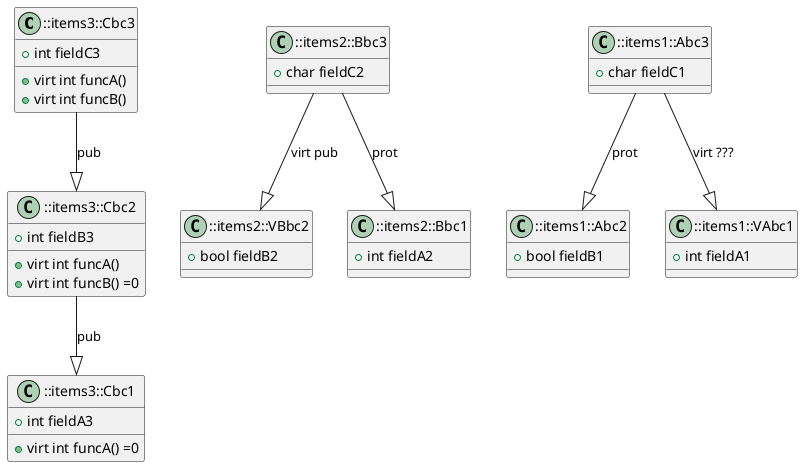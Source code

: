 @startuml

class "::items3::Cbc3" as item_0 {
    {field} + int fieldC3
    {method} +virt int funcA() 
    {method} +virt int funcB() 
}
class "::items3::Cbc2" as item_1 {
    {field} + int fieldB3
    {method} +virt int funcA() 
    {method} +virt int funcB() =0
}
class "::items3::Cbc1" as item_2 {
    {field} + int fieldA3
    {method} +virt int funcA() =0
}
class "::items2::Bbc3" as item_3 {
    {field} + char fieldC2
}
class "::items2::VBbc2" as item_4 {
    {field} + bool fieldB2
}
class "::items2::Bbc1" as item_5 {
    {field} + int fieldA2
}
class "::items1::Abc3" as item_6 {
    {field} + char fieldC1
}
class "::items1::Abc2" as item_7 {
    {field} + bool fieldB1
}
class "::items1::VAbc1" as item_8 {
    {field} + int fieldA1
}

' ::items3::Cbc3 --|> ::items3::Cbc2
item_0 --|> item_1: "pub"
' ::items3::Cbc2 --|> ::items3::Cbc1
item_1 --|> item_2: "pub"
' ::items2::Bbc3 --|> ::items2::VBbc2
item_3 --|> item_4: "virt pub"
' ::items2::Bbc3 --|> ::items2::Bbc1
item_3 --|> item_5: "prot"
' ::items1::Abc3 --|> ::items1::Abc2
item_6 --|> item_7: "prot"
' ::items1::Abc3 --|> ::items1::VAbc1
item_6 --|> item_8: "virt ???"

@enduml
